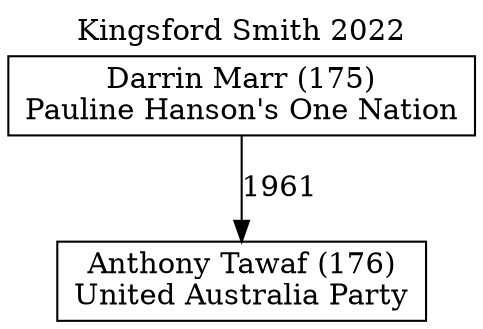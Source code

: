 // House preference flow
digraph "Anthony Tawaf (176)_Kingsford Smith_2022" {
	graph [label="Kingsford Smith 2022" labelloc=t mclimit=10]
	node [shape=box]
	"Anthony Tawaf (176)" [label="Anthony Tawaf (176)
United Australia Party"]
	"Darrin Marr (175)" [label="Darrin Marr (175)
Pauline Hanson's One Nation"]
	"Darrin Marr (175)" -> "Anthony Tawaf (176)" [label=1961]
}

